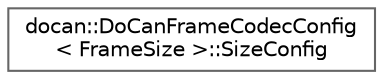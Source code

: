 digraph "Graphical Class Hierarchy"
{
 // LATEX_PDF_SIZE
  bgcolor="transparent";
  edge [fontname=Helvetica,fontsize=10,labelfontname=Helvetica,labelfontsize=10];
  node [fontname=Helvetica,fontsize=10,shape=box,height=0.2,width=0.4];
  rankdir="LR";
  Node0 [id="Node000000",label="docan::DoCanFrameCodecConfig\l\< FrameSize \>::SizeConfig",height=0.2,width=0.4,color="grey40", fillcolor="white", style="filled",URL="$df/da9/structdocan_1_1DoCanFrameCodecConfig_1_1SizeConfig.html",tooltip=" "];
}
